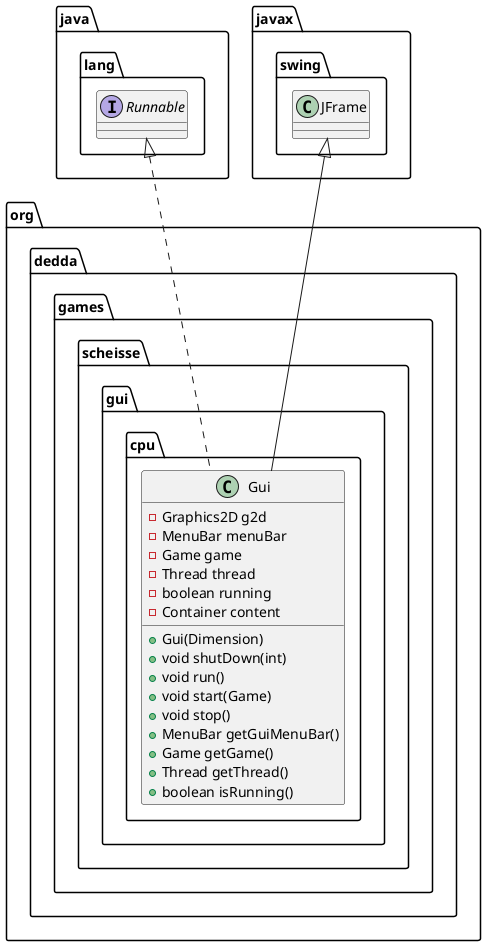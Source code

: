 @startuml
interface java.lang.Runnable
class javax.swing.JFrame

class org.dedda.games.scheisse.gui.cpu.Gui{
    - Graphics2D g2d
    - MenuBar menuBar
    - Game game
    - Thread thread
    - boolean running
    - Container content
    + Gui(Dimension)
    + void shutDown(int)
    + void run()
    + void start(Game)
    + void stop()
    + MenuBar getGuiMenuBar()
    + Game getGame()
    + Thread getThread()
    + boolean isRunning()
}

java.lang.Runnable <|.. org.dedda.games.scheisse.gui.cpu.Gui
javax.swing.JFrame <|-- org.dedda.games.scheisse.gui.cpu.Gui
@enduml
